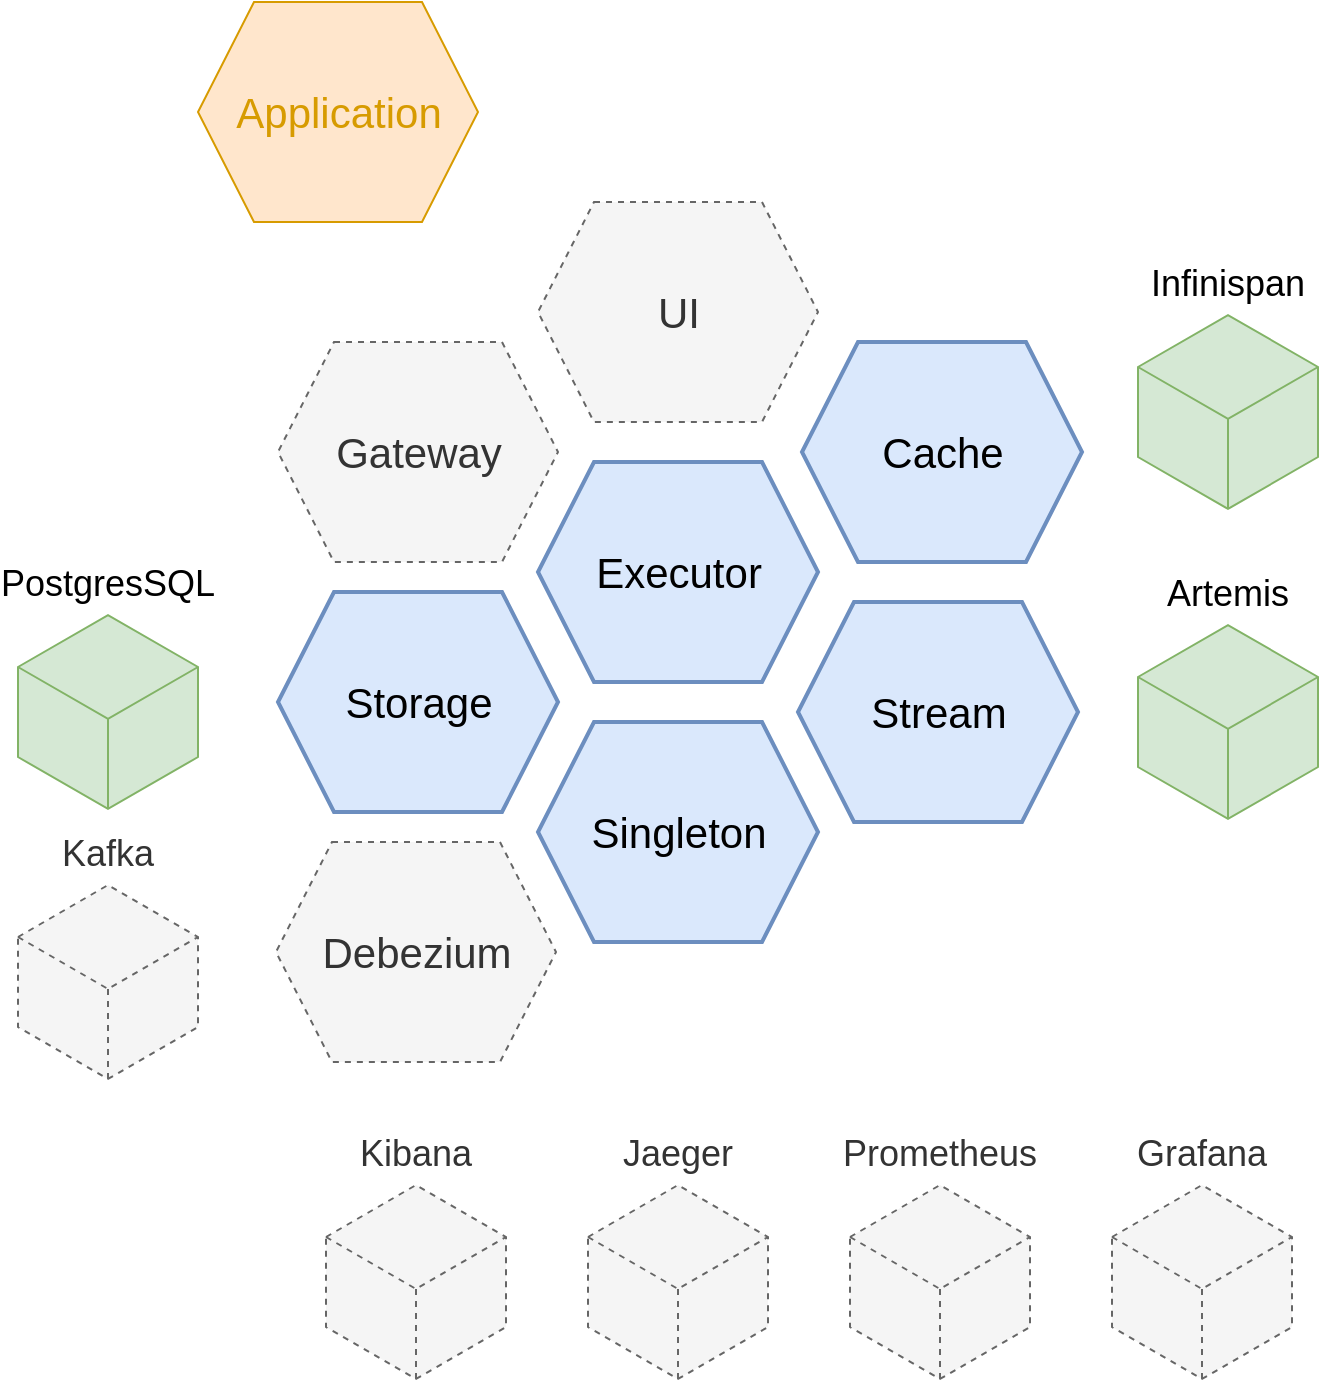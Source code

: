 <mxfile version="11.0.5" type="github"><diagram id="CyI9E9FNn-OCksgtm5Av" name="Page-1"><mxGraphModel dx="1059" dy="734" grid="1" gridSize="10" guides="1" tooltips="1" connect="1" arrows="1" fold="1" page="1" pageScale="1" pageWidth="850" pageHeight="1100" math="0" shadow="0"><root><mxCell id="0"/><mxCell id="1" parent="0"/><mxCell id="tmdcVelncQNpDfJvKmhi-2" value="Executor" style="verticalLabelPosition=middle;verticalAlign=middle;html=1;strokeWidth=2;shape=hexagon;perimeter=hexagonPerimeter2;arcSize=6;size=0.2;labelPosition=center;align=center;fontSize=21;fillColor=#dae8fc;strokeColor=#6c8ebf;" parent="1" vertex="1"><mxGeometry x="330" y="330" width="140" height="110" as="geometry"/></mxCell><mxCell id="tmdcVelncQNpDfJvKmhi-3" value="Singleton" style="verticalLabelPosition=middle;verticalAlign=middle;html=1;strokeWidth=2;shape=hexagon;perimeter=hexagonPerimeter2;arcSize=6;size=0.2;labelPosition=center;align=center;fontSize=21;fillColor=#dae8fc;strokeColor=#6c8ebf;" parent="1" vertex="1"><mxGeometry x="330" y="460" width="140" height="110" as="geometry"/></mxCell><mxCell id="tmdcVelncQNpDfJvKmhi-4" value="Stream" style="verticalLabelPosition=middle;verticalAlign=middle;html=1;strokeWidth=2;shape=hexagon;perimeter=hexagonPerimeter2;arcSize=6;size=0.2;labelPosition=center;align=center;fontSize=21;fillColor=#dae8fc;strokeColor=#6c8ebf;" parent="1" vertex="1"><mxGeometry x="460" y="400" width="140" height="110" as="geometry"/></mxCell><mxCell id="tmdcVelncQNpDfJvKmhi-5" value="Cache" style="verticalLabelPosition=middle;verticalAlign=middle;html=1;strokeWidth=2;shape=hexagon;perimeter=hexagonPerimeter2;arcSize=6;size=0.2;labelPosition=center;align=center;fontSize=21;fillColor=#dae8fc;strokeColor=#6c8ebf;" parent="1" vertex="1"><mxGeometry x="462" y="270" width="140" height="110" as="geometry"/></mxCell><mxCell id="tmdcVelncQNpDfJvKmhi-6" value="Storage" style="verticalLabelPosition=middle;verticalAlign=middle;html=1;strokeWidth=2;shape=hexagon;perimeter=hexagonPerimeter2;arcSize=6;size=0.2;labelPosition=center;align=center;fontSize=21;fillColor=#dae8fc;strokeColor=#6c8ebf;" parent="1" vertex="1"><mxGeometry x="200" y="395" width="140" height="110" as="geometry"/></mxCell><mxCell id="tmdcVelncQNpDfJvKmhi-8" value="Infinispan" style="html=1;whiteSpace=wrap;aspect=fixed;shape=isoCube;backgroundOutline=1;fontSize=18;verticalAlign=bottom;labelPosition=center;verticalLabelPosition=top;align=center;fillColor=#d5e8d4;strokeColor=#82b366;" parent="1" vertex="1"><mxGeometry x="630" y="255" width="90" height="100" as="geometry"/></mxCell><mxCell id="tmdcVelncQNpDfJvKmhi-9" value="Artemis" style="html=1;whiteSpace=wrap;aspect=fixed;shape=isoCube;backgroundOutline=1;fontSize=18;verticalAlign=bottom;labelPosition=center;verticalLabelPosition=top;align=center;fillColor=#d5e8d4;strokeColor=#82b366;" parent="1" vertex="1"><mxGeometry x="630" y="410" width="90" height="100" as="geometry"/></mxCell><mxCell id="tmdcVelncQNpDfJvKmhi-10" value="PostgresSQL" style="html=1;whiteSpace=wrap;aspect=fixed;shape=isoCube;backgroundOutline=1;fontSize=18;verticalAlign=bottom;labelPosition=center;verticalLabelPosition=top;align=center;fillColor=#d5e8d4;strokeColor=#82b366;" parent="1" vertex="1"><mxGeometry x="70" y="405" width="90" height="100" as="geometry"/></mxCell><mxCell id="tmdcVelncQNpDfJvKmhi-11" value="Kafka" style="html=1;whiteSpace=wrap;aspect=fixed;shape=isoCube;backgroundOutline=1;fontSize=18;verticalAlign=bottom;labelPosition=center;verticalLabelPosition=top;align=center;dashed=1;fillColor=#f5f5f5;strokeColor=#666666;fontColor=#333333;" parent="1" vertex="1"><mxGeometry x="70" y="540" width="90" height="100" as="geometry"/></mxCell><mxCell id="tmdcVelncQNpDfJvKmhi-12" value="Debezium" style="verticalLabelPosition=middle;verticalAlign=middle;html=1;strokeWidth=1;shape=hexagon;perimeter=hexagonPerimeter2;arcSize=6;size=0.2;labelPosition=center;align=center;fontSize=21;dashed=1;fillColor=#f5f5f5;strokeColor=#666666;fontColor=#333333;" parent="1" vertex="1"><mxGeometry x="199" y="520" width="140" height="110" as="geometry"/></mxCell><mxCell id="tmdcVelncQNpDfJvKmhi-13" value="Gateway" style="verticalLabelPosition=middle;verticalAlign=middle;html=1;strokeWidth=1;shape=hexagon;perimeter=hexagonPerimeter2;arcSize=6;size=0.2;labelPosition=center;align=center;fontSize=21;dashed=1;fillColor=#f5f5f5;strokeColor=#666666;fontColor=#333333;" parent="1" vertex="1"><mxGeometry x="200" y="270" width="140" height="110" as="geometry"/></mxCell><mxCell id="tmdcVelncQNpDfJvKmhi-14" value="UI" style="verticalLabelPosition=middle;verticalAlign=middle;html=1;strokeWidth=1;shape=hexagon;perimeter=hexagonPerimeter2;arcSize=6;size=0.2;labelPosition=center;align=center;fontSize=21;dashed=1;fillColor=#f5f5f5;strokeColor=#666666;fontColor=#333333;" parent="1" vertex="1"><mxGeometry x="330" y="200" width="140" height="110" as="geometry"/></mxCell><mxCell id="tmdcVelncQNpDfJvKmhi-15" value="Application" style="verticalLabelPosition=middle;verticalAlign=middle;html=1;strokeWidth=1;shape=hexagon;perimeter=hexagonPerimeter2;arcSize=6;size=0.2;labelPosition=center;align=center;fontSize=21;fillColor=#ffe6cc;strokeColor=#d79b00;fontColor=#D79B00;" parent="1" vertex="1"><mxGeometry x="160" y="100" width="140" height="110" as="geometry"/></mxCell><mxCell id="pTYU2_cqEx_STxcjmFnd-2" value="Kibana" style="html=1;whiteSpace=wrap;aspect=fixed;shape=isoCube;backgroundOutline=1;fontSize=18;verticalAlign=bottom;labelPosition=center;verticalLabelPosition=top;align=center;dashed=1;fillColor=#f5f5f5;strokeColor=#666666;fontColor=#333333;" vertex="1" parent="1"><mxGeometry x="224" y="690" width="90" height="100" as="geometry"/></mxCell><mxCell id="pTYU2_cqEx_STxcjmFnd-3" value="Jaeger" style="html=1;whiteSpace=wrap;aspect=fixed;shape=isoCube;backgroundOutline=1;fontSize=18;verticalAlign=bottom;labelPosition=center;verticalLabelPosition=top;align=center;dashed=1;fillColor=#f5f5f5;strokeColor=#666666;fontColor=#333333;" vertex="1" parent="1"><mxGeometry x="355" y="690" width="90" height="100" as="geometry"/></mxCell><mxCell id="pTYU2_cqEx_STxcjmFnd-4" value="Prometheus" style="html=1;whiteSpace=wrap;aspect=fixed;shape=isoCube;backgroundOutline=1;fontSize=18;verticalAlign=bottom;labelPosition=center;verticalLabelPosition=top;align=center;dashed=1;fillColor=#f5f5f5;strokeColor=#666666;fontColor=#333333;" vertex="1" parent="1"><mxGeometry x="486" y="690" width="90" height="100" as="geometry"/></mxCell><mxCell id="pTYU2_cqEx_STxcjmFnd-5" value="Grafana" style="html=1;whiteSpace=wrap;aspect=fixed;shape=isoCube;backgroundOutline=1;fontSize=18;verticalAlign=bottom;labelPosition=center;verticalLabelPosition=top;align=center;dashed=1;fillColor=#f5f5f5;strokeColor=#666666;fontColor=#333333;" vertex="1" parent="1"><mxGeometry x="617" y="690" width="90" height="100" as="geometry"/></mxCell></root></mxGraphModel></diagram></mxfile>